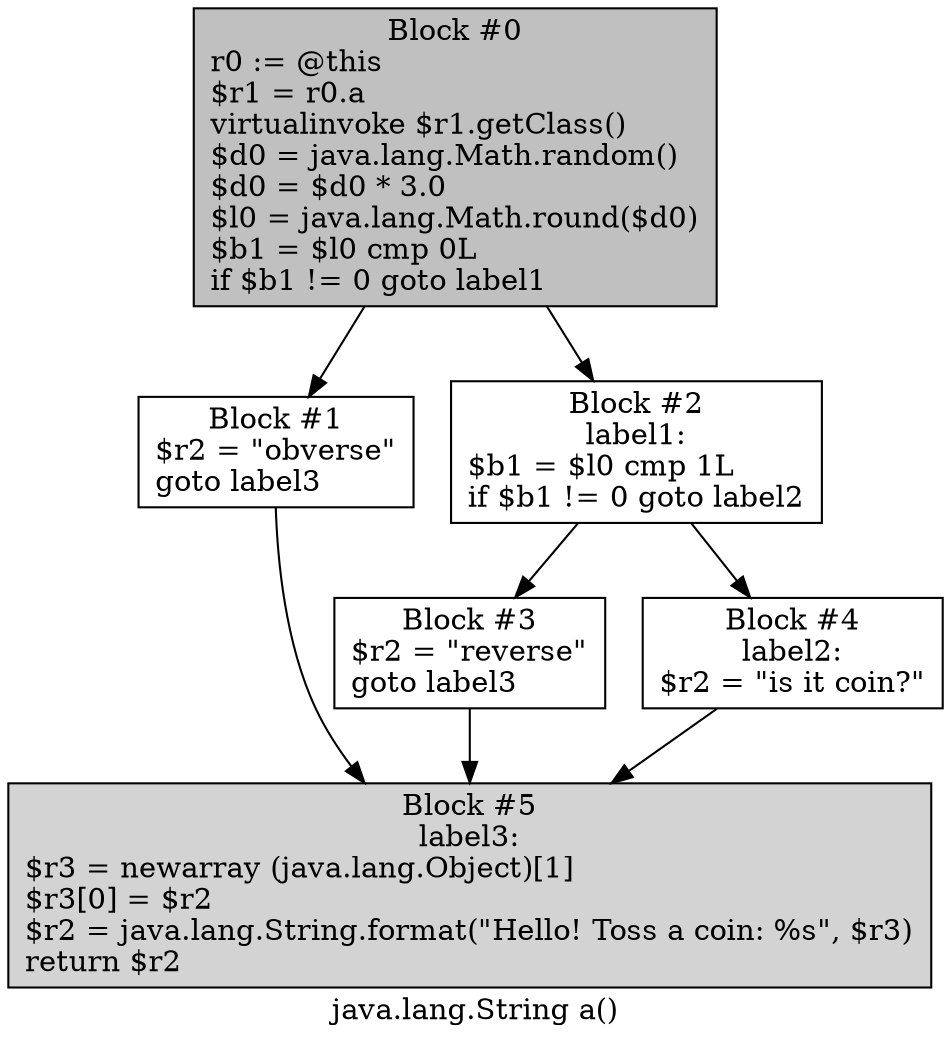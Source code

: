 digraph "java.lang.String a()" {
    label="java.lang.String a()";
    node [shape=box];
    "0" [style=filled,fillcolor=gray,label="Block #0\nr0 := @this\l$r1 = r0.a\lvirtualinvoke $r1.getClass()\l$d0 = java.lang.Math.random()\l$d0 = $d0 * 3.0\l$l0 = java.lang.Math.round($d0)\l$b1 = $l0 cmp 0L\lif $b1 != 0 goto label1\l",];
    "1" [label="Block #1\n$r2 = \"obverse\"\lgoto label3\l",];
    "0"->"1";
    "2" [label="Block #2\nlabel1:\n$b1 = $l0 cmp 1L\lif $b1 != 0 goto label2\l",];
    "0"->"2";
    "5" [style=filled,fillcolor=lightgray,label="Block #5\nlabel3:\n$r3 = newarray (java.lang.Object)[1]\l$r3[0] = $r2\l$r2 = java.lang.String.format(\"Hello! Toss a coin: %s\", $r3)\lreturn $r2\l",];
    "1"->"5";
    "3" [label="Block #3\n$r2 = \"reverse\"\lgoto label3\l",];
    "2"->"3";
    "4" [label="Block #4\nlabel2:\n$r2 = \"is it coin?\"\l",];
    "2"->"4";
    "3"->"5";
    "4"->"5";
}
